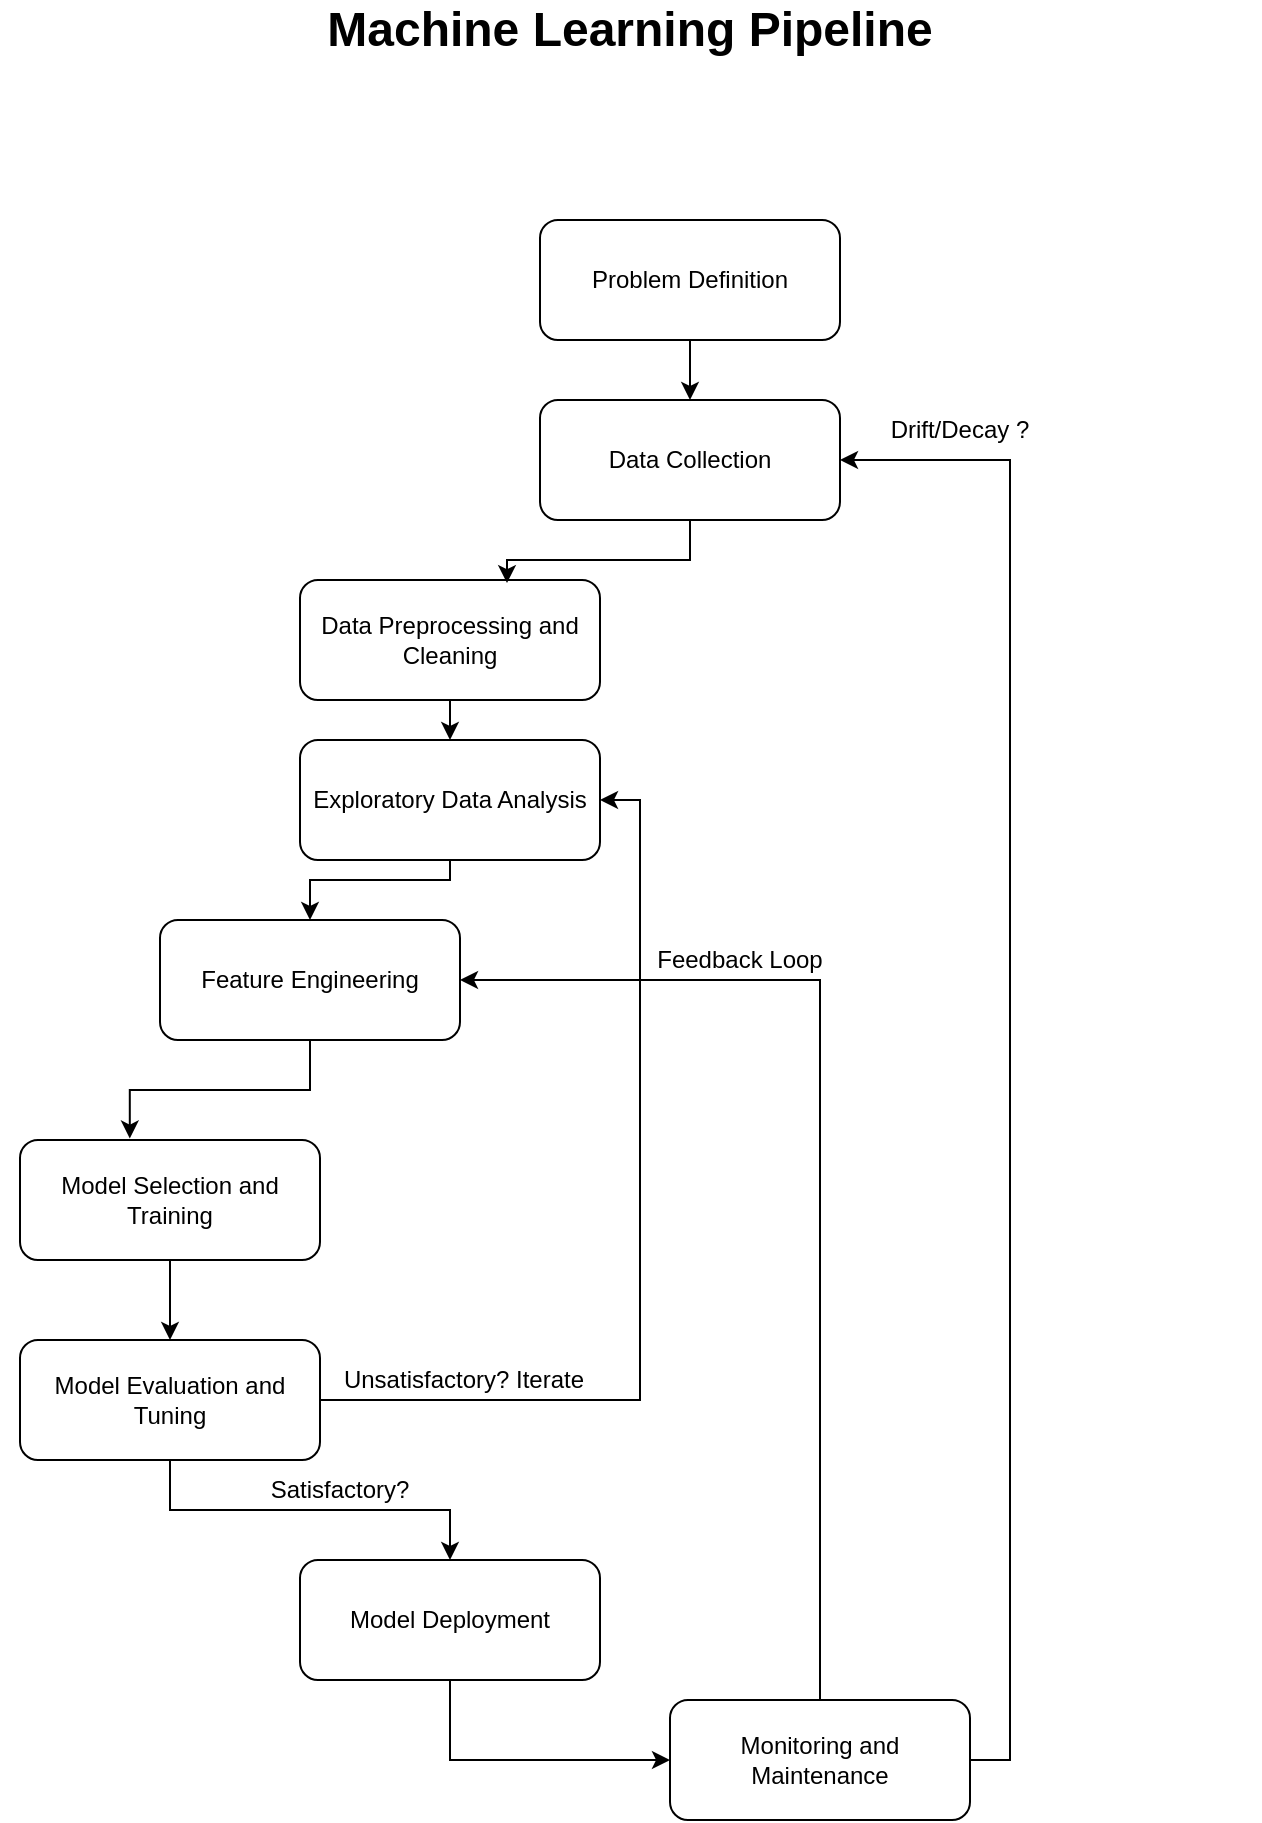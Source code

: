 <mxfile version="26.2.5">
  <diagram name="Page-1" id="0HOjMS-NJe8dNVzPjmTP">
    <mxGraphModel dx="1428" dy="783" grid="1" gridSize="10" guides="1" tooltips="1" connect="1" arrows="1" fold="1" page="1" pageScale="1" pageWidth="850" pageHeight="1100" math="0" shadow="0">
      <root>
        <mxCell id="0" />
        <mxCell id="1" parent="0" />
        <mxCell id="efEE1xC_YDpITedc4Ypn-29" value="" style="group" vertex="1" connectable="0" parent="1">
          <mxGeometry x="150" y="190" width="520" height="800" as="geometry" />
        </mxCell>
        <mxCell id="efEE1xC_YDpITedc4Ypn-13" style="edgeStyle=orthogonalEdgeStyle;rounded=0;orthogonalLoop=1;jettySize=auto;html=1;" edge="1" parent="efEE1xC_YDpITedc4Ypn-29" source="efEE1xC_YDpITedc4Ypn-1" target="efEE1xC_YDpITedc4Ypn-5">
          <mxGeometry relative="1" as="geometry" />
        </mxCell>
        <mxCell id="efEE1xC_YDpITedc4Ypn-1" value="Problem Definition" style="rounded=1;whiteSpace=wrap;html=1;" vertex="1" parent="efEE1xC_YDpITedc4Ypn-29">
          <mxGeometry x="260" width="150" height="60" as="geometry" />
        </mxCell>
        <mxCell id="efEE1xC_YDpITedc4Ypn-5" value="Data Collection" style="rounded=1;whiteSpace=wrap;html=1;" vertex="1" parent="efEE1xC_YDpITedc4Ypn-29">
          <mxGeometry x="260" y="90" width="150" height="60" as="geometry" />
        </mxCell>
        <mxCell id="efEE1xC_YDpITedc4Ypn-14" style="edgeStyle=orthogonalEdgeStyle;rounded=0;orthogonalLoop=1;jettySize=auto;html=1;exitX=0.5;exitY=1;exitDx=0;exitDy=0;entryX=0.5;entryY=0;entryDx=0;entryDy=0;" edge="1" parent="efEE1xC_YDpITedc4Ypn-29" source="efEE1xC_YDpITedc4Ypn-6" target="efEE1xC_YDpITedc4Ypn-7">
          <mxGeometry relative="1" as="geometry" />
        </mxCell>
        <mxCell id="efEE1xC_YDpITedc4Ypn-6" value="Data Preprocessing and Cleaning" style="rounded=1;whiteSpace=wrap;html=1;" vertex="1" parent="efEE1xC_YDpITedc4Ypn-29">
          <mxGeometry x="140" y="180" width="150" height="60" as="geometry" />
        </mxCell>
        <mxCell id="efEE1xC_YDpITedc4Ypn-19" style="edgeStyle=orthogonalEdgeStyle;rounded=0;orthogonalLoop=1;jettySize=auto;html=1;exitX=0.5;exitY=1;exitDx=0;exitDy=0;entryX=0.5;entryY=0;entryDx=0;entryDy=0;" edge="1" parent="efEE1xC_YDpITedc4Ypn-29" source="efEE1xC_YDpITedc4Ypn-7" target="efEE1xC_YDpITedc4Ypn-8">
          <mxGeometry relative="1" as="geometry">
            <Array as="points">
              <mxPoint x="215" y="330" />
              <mxPoint x="145" y="330" />
            </Array>
          </mxGeometry>
        </mxCell>
        <mxCell id="efEE1xC_YDpITedc4Ypn-7" value="Exploratory Data Analysis" style="rounded=1;whiteSpace=wrap;html=1;" vertex="1" parent="efEE1xC_YDpITedc4Ypn-29">
          <mxGeometry x="140" y="260" width="150" height="60" as="geometry" />
        </mxCell>
        <mxCell id="efEE1xC_YDpITedc4Ypn-8" value="Feature Engineering" style="rounded=1;whiteSpace=wrap;html=1;" vertex="1" parent="efEE1xC_YDpITedc4Ypn-29">
          <mxGeometry x="70" y="350" width="150" height="60" as="geometry" />
        </mxCell>
        <mxCell id="efEE1xC_YDpITedc4Ypn-15" style="edgeStyle=orthogonalEdgeStyle;rounded=0;orthogonalLoop=1;jettySize=auto;html=1;exitX=0.5;exitY=1;exitDx=0;exitDy=0;entryX=0.5;entryY=0;entryDx=0;entryDy=0;" edge="1" parent="efEE1xC_YDpITedc4Ypn-29" source="efEE1xC_YDpITedc4Ypn-9" target="efEE1xC_YDpITedc4Ypn-10">
          <mxGeometry relative="1" as="geometry" />
        </mxCell>
        <mxCell id="efEE1xC_YDpITedc4Ypn-9" value="Model Selection and Training" style="rounded=1;whiteSpace=wrap;html=1;" vertex="1" parent="efEE1xC_YDpITedc4Ypn-29">
          <mxGeometry y="460" width="150" height="60" as="geometry" />
        </mxCell>
        <mxCell id="efEE1xC_YDpITedc4Ypn-16" style="edgeStyle=orthogonalEdgeStyle;rounded=0;orthogonalLoop=1;jettySize=auto;html=1;exitX=0.5;exitY=1;exitDx=0;exitDy=0;entryX=0.5;entryY=0;entryDx=0;entryDy=0;" edge="1" parent="efEE1xC_YDpITedc4Ypn-29" source="efEE1xC_YDpITedc4Ypn-10" target="efEE1xC_YDpITedc4Ypn-11">
          <mxGeometry relative="1" as="geometry" />
        </mxCell>
        <mxCell id="efEE1xC_YDpITedc4Ypn-22" style="edgeStyle=orthogonalEdgeStyle;rounded=0;orthogonalLoop=1;jettySize=auto;html=1;exitX=1;exitY=0.5;exitDx=0;exitDy=0;entryX=1;entryY=0.5;entryDx=0;entryDy=0;" edge="1" parent="efEE1xC_YDpITedc4Ypn-29" source="efEE1xC_YDpITedc4Ypn-10" target="efEE1xC_YDpITedc4Ypn-7">
          <mxGeometry relative="1" as="geometry" />
        </mxCell>
        <mxCell id="efEE1xC_YDpITedc4Ypn-10" value="Model Evaluation and Tuning" style="rounded=1;whiteSpace=wrap;html=1;" vertex="1" parent="efEE1xC_YDpITedc4Ypn-29">
          <mxGeometry y="560" width="150" height="60" as="geometry" />
        </mxCell>
        <mxCell id="efEE1xC_YDpITedc4Ypn-17" style="edgeStyle=orthogonalEdgeStyle;rounded=0;orthogonalLoop=1;jettySize=auto;html=1;exitX=0.5;exitY=1;exitDx=0;exitDy=0;entryX=0;entryY=0.5;entryDx=0;entryDy=0;" edge="1" parent="efEE1xC_YDpITedc4Ypn-29" source="efEE1xC_YDpITedc4Ypn-11" target="efEE1xC_YDpITedc4Ypn-12">
          <mxGeometry relative="1" as="geometry" />
        </mxCell>
        <mxCell id="efEE1xC_YDpITedc4Ypn-11" value="Model Deployment" style="rounded=1;whiteSpace=wrap;html=1;" vertex="1" parent="efEE1xC_YDpITedc4Ypn-29">
          <mxGeometry x="140" y="670" width="150" height="60" as="geometry" />
        </mxCell>
        <mxCell id="efEE1xC_YDpITedc4Ypn-24" style="edgeStyle=orthogonalEdgeStyle;rounded=0;orthogonalLoop=1;jettySize=auto;html=1;exitX=0.5;exitY=0;exitDx=0;exitDy=0;entryX=1;entryY=0.5;entryDx=0;entryDy=0;" edge="1" parent="efEE1xC_YDpITedc4Ypn-29" source="efEE1xC_YDpITedc4Ypn-12" target="efEE1xC_YDpITedc4Ypn-8">
          <mxGeometry relative="1" as="geometry" />
        </mxCell>
        <mxCell id="efEE1xC_YDpITedc4Ypn-26" style="edgeStyle=orthogonalEdgeStyle;rounded=0;orthogonalLoop=1;jettySize=auto;html=1;exitX=1;exitY=0.5;exitDx=0;exitDy=0;entryX=1;entryY=0.5;entryDx=0;entryDy=0;" edge="1" parent="efEE1xC_YDpITedc4Ypn-29" source="efEE1xC_YDpITedc4Ypn-12" target="efEE1xC_YDpITedc4Ypn-5">
          <mxGeometry relative="1" as="geometry" />
        </mxCell>
        <mxCell id="efEE1xC_YDpITedc4Ypn-12" value="Monitoring and Maintenance" style="rounded=1;whiteSpace=wrap;html=1;" vertex="1" parent="efEE1xC_YDpITedc4Ypn-29">
          <mxGeometry x="325" y="740" width="150" height="60" as="geometry" />
        </mxCell>
        <mxCell id="efEE1xC_YDpITedc4Ypn-18" style="edgeStyle=orthogonalEdgeStyle;rounded=0;orthogonalLoop=1;jettySize=auto;html=1;exitX=0.5;exitY=1;exitDx=0;exitDy=0;entryX=0.366;entryY=-0.012;entryDx=0;entryDy=0;entryPerimeter=0;" edge="1" parent="efEE1xC_YDpITedc4Ypn-29" source="efEE1xC_YDpITedc4Ypn-8" target="efEE1xC_YDpITedc4Ypn-9">
          <mxGeometry relative="1" as="geometry" />
        </mxCell>
        <mxCell id="efEE1xC_YDpITedc4Ypn-20" style="edgeStyle=orthogonalEdgeStyle;rounded=0;orthogonalLoop=1;jettySize=auto;html=1;entryX=0.69;entryY=0.026;entryDx=0;entryDy=0;entryPerimeter=0;" edge="1" parent="efEE1xC_YDpITedc4Ypn-29" source="efEE1xC_YDpITedc4Ypn-5" target="efEE1xC_YDpITedc4Ypn-6">
          <mxGeometry relative="1" as="geometry" />
        </mxCell>
        <mxCell id="efEE1xC_YDpITedc4Ypn-21" value="Satisfactory?" style="text;html=1;align=center;verticalAlign=middle;whiteSpace=wrap;rounded=0;" vertex="1" parent="efEE1xC_YDpITedc4Ypn-29">
          <mxGeometry x="110" y="620" width="100" height="30" as="geometry" />
        </mxCell>
        <mxCell id="efEE1xC_YDpITedc4Ypn-23" value="Unsatisfactory? Iterate" style="text;html=1;align=center;verticalAlign=middle;whiteSpace=wrap;rounded=0;" vertex="1" parent="efEE1xC_YDpITedc4Ypn-29">
          <mxGeometry x="157" y="565" width="130" height="30" as="geometry" />
        </mxCell>
        <mxCell id="efEE1xC_YDpITedc4Ypn-25" value="Feedback Loop" style="text;html=1;align=center;verticalAlign=middle;whiteSpace=wrap;rounded=0;rotation=0;" vertex="1" parent="efEE1xC_YDpITedc4Ypn-29">
          <mxGeometry x="310" y="355" width="100" height="30" as="geometry" />
        </mxCell>
        <mxCell id="efEE1xC_YDpITedc4Ypn-27" value="Drift/Decay ?" style="text;html=1;align=center;verticalAlign=middle;whiteSpace=wrap;rounded=0;rotation=0;" vertex="1" parent="efEE1xC_YDpITedc4Ypn-29">
          <mxGeometry x="420" y="90" width="100" height="30" as="geometry" />
        </mxCell>
        <mxCell id="efEE1xC_YDpITedc4Ypn-30" value="&lt;b&gt;&lt;font style=&quot;font-size: 24px;&quot;&gt;Machine Learning Pipeline&lt;/font&gt;&lt;/b&gt;" style="text;html=1;align=center;verticalAlign=middle;whiteSpace=wrap;rounded=0;" vertex="1" parent="1">
          <mxGeometry x="140" y="80" width="630" height="30" as="geometry" />
        </mxCell>
      </root>
    </mxGraphModel>
  </diagram>
</mxfile>
